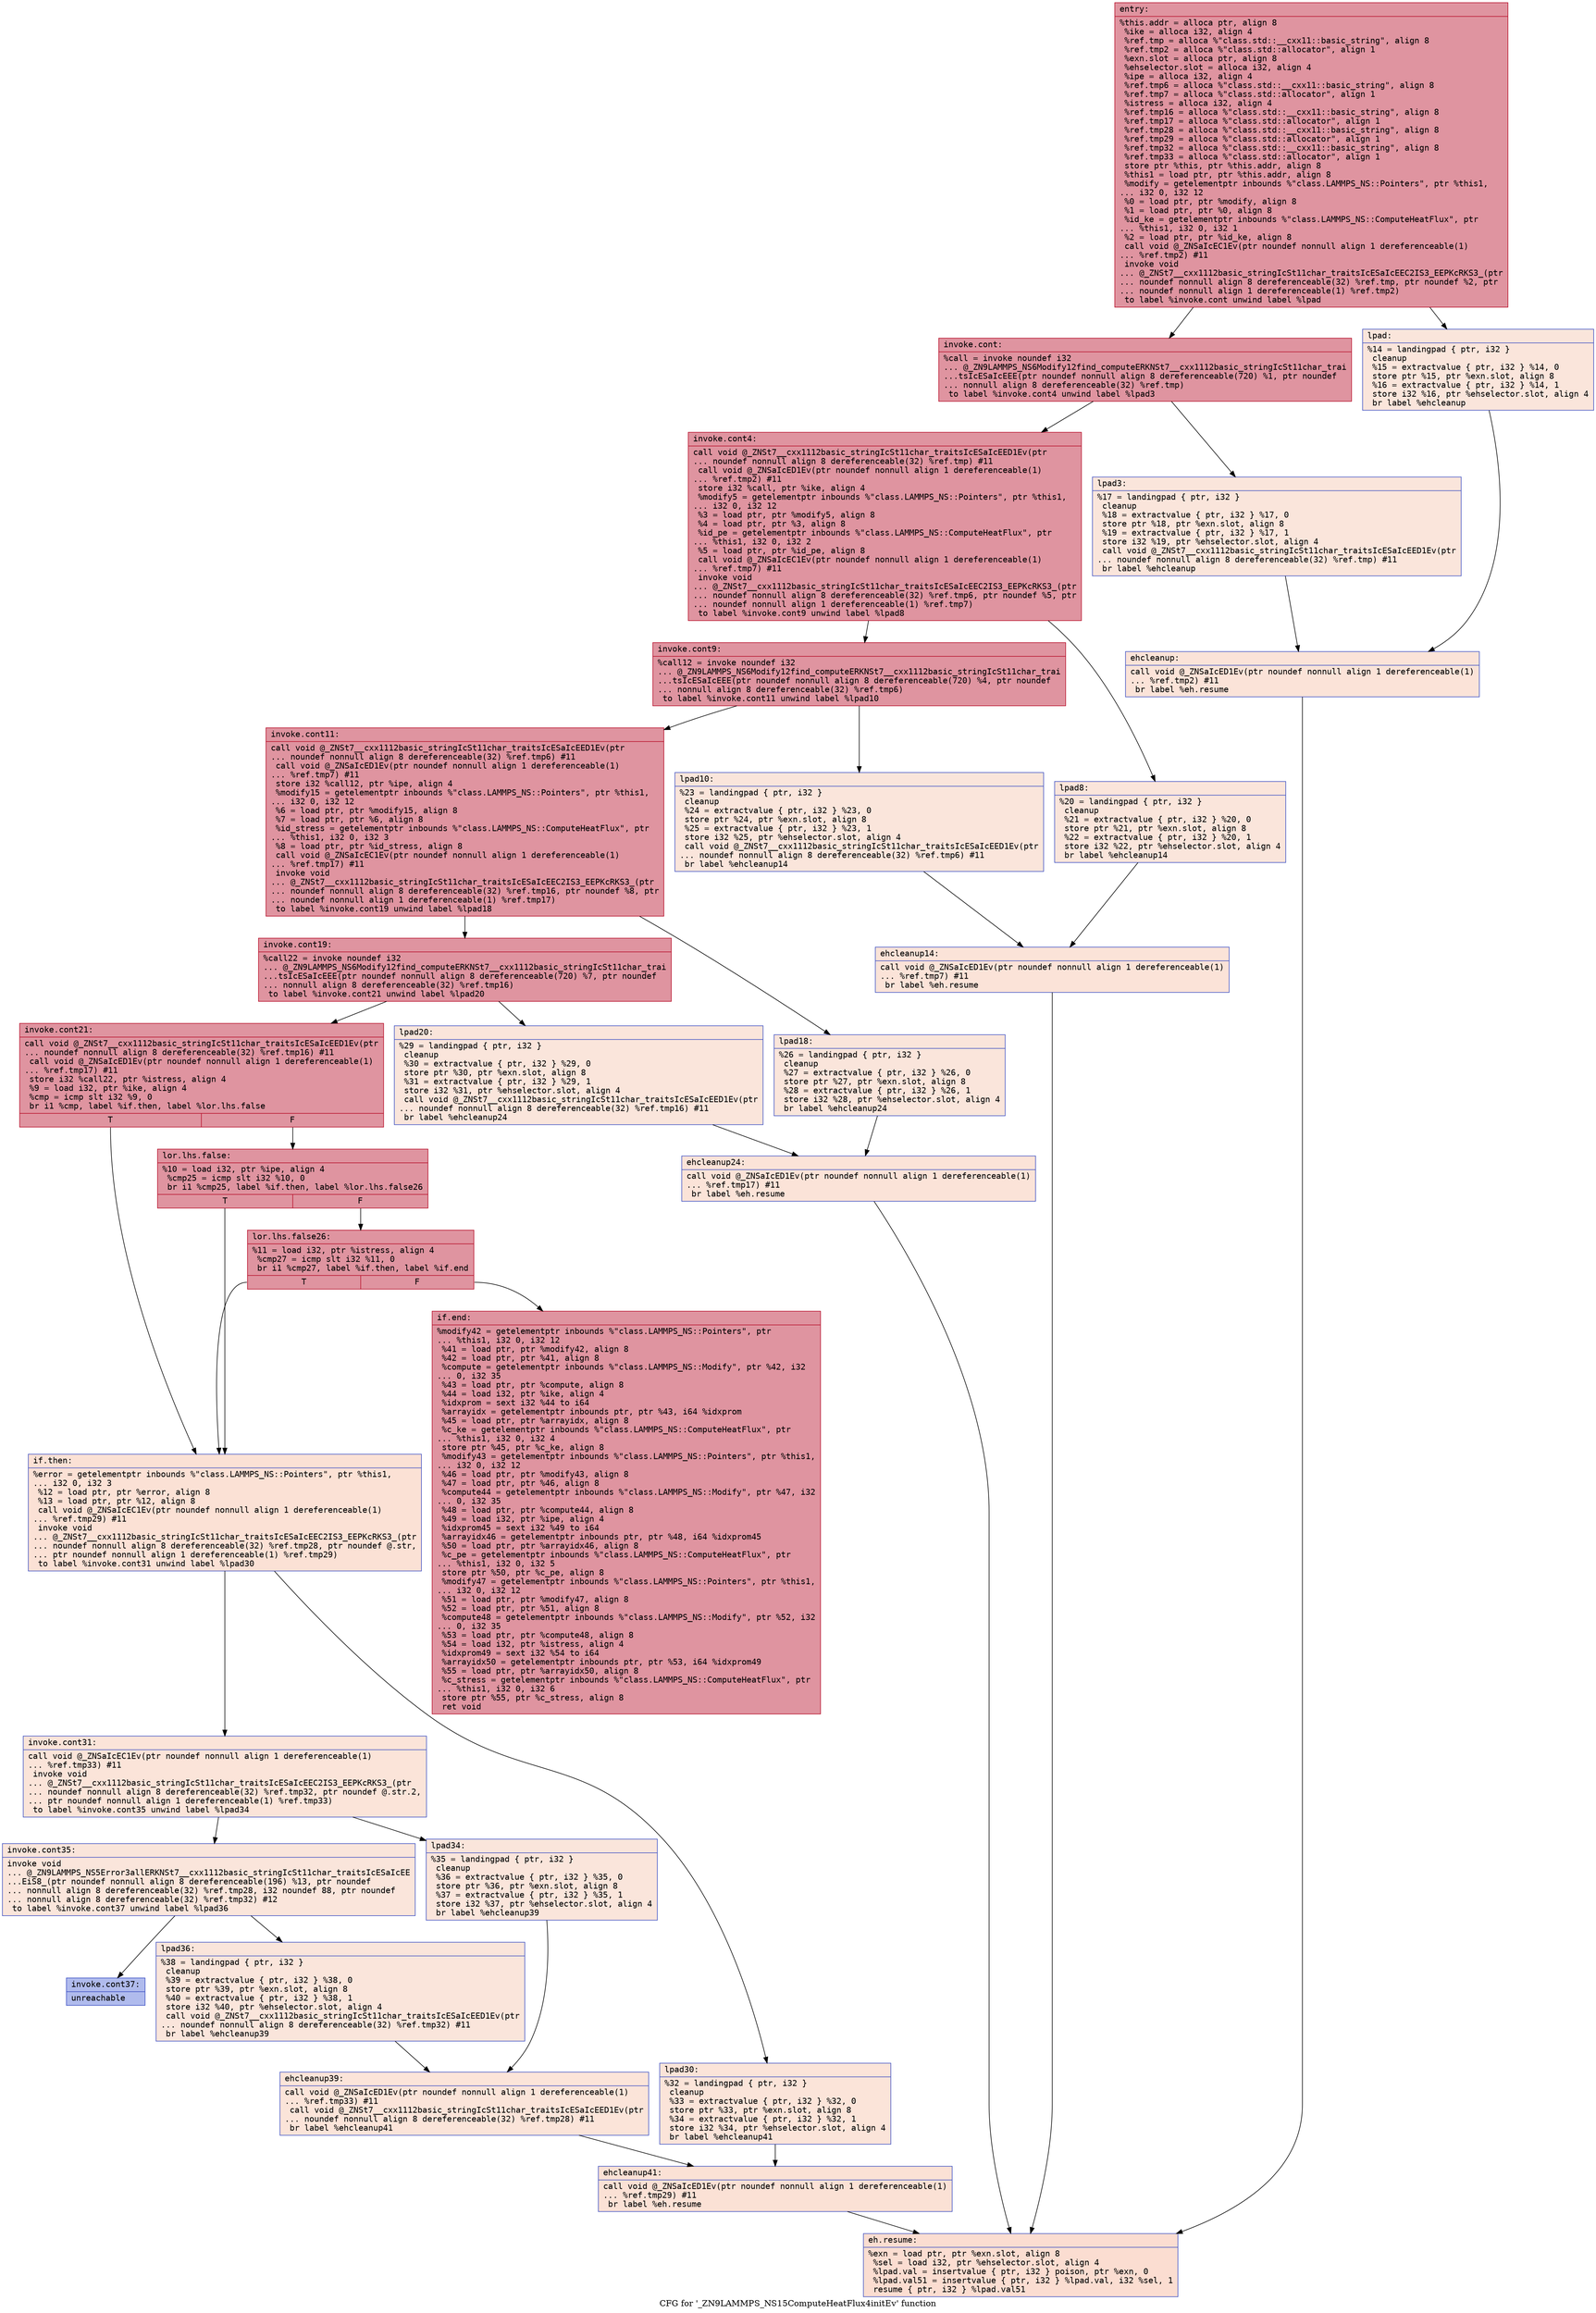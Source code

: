 digraph "CFG for '_ZN9LAMMPS_NS15ComputeHeatFlux4initEv' function" {
	label="CFG for '_ZN9LAMMPS_NS15ComputeHeatFlux4initEv' function";

	Node0x56263569e200 [shape=record,color="#b70d28ff", style=filled, fillcolor="#b70d2870" fontname="Courier",label="{entry:\l|  %this.addr = alloca ptr, align 8\l  %ike = alloca i32, align 4\l  %ref.tmp = alloca %\"class.std::__cxx11::basic_string\", align 8\l  %ref.tmp2 = alloca %\"class.std::allocator\", align 1\l  %exn.slot = alloca ptr, align 8\l  %ehselector.slot = alloca i32, align 4\l  %ipe = alloca i32, align 4\l  %ref.tmp6 = alloca %\"class.std::__cxx11::basic_string\", align 8\l  %ref.tmp7 = alloca %\"class.std::allocator\", align 1\l  %istress = alloca i32, align 4\l  %ref.tmp16 = alloca %\"class.std::__cxx11::basic_string\", align 8\l  %ref.tmp17 = alloca %\"class.std::allocator\", align 1\l  %ref.tmp28 = alloca %\"class.std::__cxx11::basic_string\", align 8\l  %ref.tmp29 = alloca %\"class.std::allocator\", align 1\l  %ref.tmp32 = alloca %\"class.std::__cxx11::basic_string\", align 8\l  %ref.tmp33 = alloca %\"class.std::allocator\", align 1\l  store ptr %this, ptr %this.addr, align 8\l  %this1 = load ptr, ptr %this.addr, align 8\l  %modify = getelementptr inbounds %\"class.LAMMPS_NS::Pointers\", ptr %this1,\l... i32 0, i32 12\l  %0 = load ptr, ptr %modify, align 8\l  %1 = load ptr, ptr %0, align 8\l  %id_ke = getelementptr inbounds %\"class.LAMMPS_NS::ComputeHeatFlux\", ptr\l... %this1, i32 0, i32 1\l  %2 = load ptr, ptr %id_ke, align 8\l  call void @_ZNSaIcEC1Ev(ptr noundef nonnull align 1 dereferenceable(1)\l... %ref.tmp2) #11\l  invoke void\l... @_ZNSt7__cxx1112basic_stringIcSt11char_traitsIcESaIcEEC2IS3_EEPKcRKS3_(ptr\l... noundef nonnull align 8 dereferenceable(32) %ref.tmp, ptr noundef %2, ptr\l... noundef nonnull align 1 dereferenceable(1) %ref.tmp2)\l          to label %invoke.cont unwind label %lpad\l}"];
	Node0x56263569e200 -> Node0x56263569f330[tooltip="entry -> invoke.cont\nProbability 100.00%" ];
	Node0x56263569e200 -> Node0x56263569f3b0[tooltip="entry -> lpad\nProbability 0.00%" ];
	Node0x56263569f330 [shape=record,color="#b70d28ff", style=filled, fillcolor="#b70d2870" fontname="Courier",label="{invoke.cont:\l|  %call = invoke noundef i32\l... @_ZN9LAMMPS_NS6Modify12find_computeERKNSt7__cxx1112basic_stringIcSt11char_trai\l...tsIcESaIcEEE(ptr noundef nonnull align 8 dereferenceable(720) %1, ptr noundef\l... nonnull align 8 dereferenceable(32) %ref.tmp)\l          to label %invoke.cont4 unwind label %lpad3\l}"];
	Node0x56263569f330 -> Node0x56263569f2e0[tooltip="invoke.cont -> invoke.cont4\nProbability 100.00%" ];
	Node0x56263569f330 -> Node0x56263569f650[tooltip="invoke.cont -> lpad3\nProbability 0.00%" ];
	Node0x56263569f2e0 [shape=record,color="#b70d28ff", style=filled, fillcolor="#b70d2870" fontname="Courier",label="{invoke.cont4:\l|  call void @_ZNSt7__cxx1112basic_stringIcSt11char_traitsIcESaIcEED1Ev(ptr\l... noundef nonnull align 8 dereferenceable(32) %ref.tmp) #11\l  call void @_ZNSaIcED1Ev(ptr noundef nonnull align 1 dereferenceable(1)\l... %ref.tmp2) #11\l  store i32 %call, ptr %ike, align 4\l  %modify5 = getelementptr inbounds %\"class.LAMMPS_NS::Pointers\", ptr %this1,\l... i32 0, i32 12\l  %3 = load ptr, ptr %modify5, align 8\l  %4 = load ptr, ptr %3, align 8\l  %id_pe = getelementptr inbounds %\"class.LAMMPS_NS::ComputeHeatFlux\", ptr\l... %this1, i32 0, i32 2\l  %5 = load ptr, ptr %id_pe, align 8\l  call void @_ZNSaIcEC1Ev(ptr noundef nonnull align 1 dereferenceable(1)\l... %ref.tmp7) #11\l  invoke void\l... @_ZNSt7__cxx1112basic_stringIcSt11char_traitsIcESaIcEEC2IS3_EEPKcRKS3_(ptr\l... noundef nonnull align 8 dereferenceable(32) %ref.tmp6, ptr noundef %5, ptr\l... noundef nonnull align 1 dereferenceable(1) %ref.tmp7)\l          to label %invoke.cont9 unwind label %lpad8\l}"];
	Node0x56263569f2e0 -> Node0x5626356a0170[tooltip="invoke.cont4 -> invoke.cont9\nProbability 100.00%" ];
	Node0x56263569f2e0 -> Node0x5626356a01f0[tooltip="invoke.cont4 -> lpad8\nProbability 0.00%" ];
	Node0x5626356a0170 [shape=record,color="#b70d28ff", style=filled, fillcolor="#b70d2870" fontname="Courier",label="{invoke.cont9:\l|  %call12 = invoke noundef i32\l... @_ZN9LAMMPS_NS6Modify12find_computeERKNSt7__cxx1112basic_stringIcSt11char_trai\l...tsIcESaIcEEE(ptr noundef nonnull align 8 dereferenceable(720) %4, ptr noundef\l... nonnull align 8 dereferenceable(32) %ref.tmp6)\l          to label %invoke.cont11 unwind label %lpad10\l}"];
	Node0x5626356a0170 -> Node0x5626356a0120[tooltip="invoke.cont9 -> invoke.cont11\nProbability 100.00%" ];
	Node0x5626356a0170 -> Node0x5626356a0420[tooltip="invoke.cont9 -> lpad10\nProbability 0.00%" ];
	Node0x5626356a0120 [shape=record,color="#b70d28ff", style=filled, fillcolor="#b70d2870" fontname="Courier",label="{invoke.cont11:\l|  call void @_ZNSt7__cxx1112basic_stringIcSt11char_traitsIcESaIcEED1Ev(ptr\l... noundef nonnull align 8 dereferenceable(32) %ref.tmp6) #11\l  call void @_ZNSaIcED1Ev(ptr noundef nonnull align 1 dereferenceable(1)\l... %ref.tmp7) #11\l  store i32 %call12, ptr %ipe, align 4\l  %modify15 = getelementptr inbounds %\"class.LAMMPS_NS::Pointers\", ptr %this1,\l... i32 0, i32 12\l  %6 = load ptr, ptr %modify15, align 8\l  %7 = load ptr, ptr %6, align 8\l  %id_stress = getelementptr inbounds %\"class.LAMMPS_NS::ComputeHeatFlux\", ptr\l... %this1, i32 0, i32 3\l  %8 = load ptr, ptr %id_stress, align 8\l  call void @_ZNSaIcEC1Ev(ptr noundef nonnull align 1 dereferenceable(1)\l... %ref.tmp17) #11\l  invoke void\l... @_ZNSt7__cxx1112basic_stringIcSt11char_traitsIcESaIcEEC2IS3_EEPKcRKS3_(ptr\l... noundef nonnull align 8 dereferenceable(32) %ref.tmp16, ptr noundef %8, ptr\l... noundef nonnull align 1 dereferenceable(1) %ref.tmp17)\l          to label %invoke.cont19 unwind label %lpad18\l}"];
	Node0x5626356a0120 -> Node0x5626356a0d60[tooltip="invoke.cont11 -> invoke.cont19\nProbability 100.00%" ];
	Node0x5626356a0120 -> Node0x5626356a0de0[tooltip="invoke.cont11 -> lpad18\nProbability 0.00%" ];
	Node0x5626356a0d60 [shape=record,color="#b70d28ff", style=filled, fillcolor="#b70d2870" fontname="Courier",label="{invoke.cont19:\l|  %call22 = invoke noundef i32\l... @_ZN9LAMMPS_NS6Modify12find_computeERKNSt7__cxx1112basic_stringIcSt11char_trai\l...tsIcESaIcEEE(ptr noundef nonnull align 8 dereferenceable(720) %7, ptr noundef\l... nonnull align 8 dereferenceable(32) %ref.tmp16)\l          to label %invoke.cont21 unwind label %lpad20\l}"];
	Node0x5626356a0d60 -> Node0x5626356a0d10[tooltip="invoke.cont19 -> invoke.cont21\nProbability 100.00%" ];
	Node0x5626356a0d60 -> Node0x5626356a1010[tooltip="invoke.cont19 -> lpad20\nProbability 0.00%" ];
	Node0x5626356a0d10 [shape=record,color="#b70d28ff", style=filled, fillcolor="#b70d2870" fontname="Courier",label="{invoke.cont21:\l|  call void @_ZNSt7__cxx1112basic_stringIcSt11char_traitsIcESaIcEED1Ev(ptr\l... noundef nonnull align 8 dereferenceable(32) %ref.tmp16) #11\l  call void @_ZNSaIcED1Ev(ptr noundef nonnull align 1 dereferenceable(1)\l... %ref.tmp17) #11\l  store i32 %call22, ptr %istress, align 4\l  %9 = load i32, ptr %ike, align 4\l  %cmp = icmp slt i32 %9, 0\l  br i1 %cmp, label %if.then, label %lor.lhs.false\l|{<s0>T|<s1>F}}"];
	Node0x5626356a0d10:s0 -> Node0x5626356a15a0[tooltip="invoke.cont21 -> if.then\nProbability 0.00%" ];
	Node0x5626356a0d10:s1 -> Node0x5626356a1610[tooltip="invoke.cont21 -> lor.lhs.false\nProbability 100.00%" ];
	Node0x5626356a1610 [shape=record,color="#b70d28ff", style=filled, fillcolor="#b70d2870" fontname="Courier",label="{lor.lhs.false:\l|  %10 = load i32, ptr %ipe, align 4\l  %cmp25 = icmp slt i32 %10, 0\l  br i1 %cmp25, label %if.then, label %lor.lhs.false26\l|{<s0>T|<s1>F}}"];
	Node0x5626356a1610:s0 -> Node0x5626356a15a0[tooltip="lor.lhs.false -> if.then\nProbability 0.00%" ];
	Node0x5626356a1610:s1 -> Node0x5626356a1870[tooltip="lor.lhs.false -> lor.lhs.false26\nProbability 100.00%" ];
	Node0x5626356a1870 [shape=record,color="#b70d28ff", style=filled, fillcolor="#b70d2870" fontname="Courier",label="{lor.lhs.false26:\l|  %11 = load i32, ptr %istress, align 4\l  %cmp27 = icmp slt i32 %11, 0\l  br i1 %cmp27, label %if.then, label %if.end\l|{<s0>T|<s1>F}}"];
	Node0x5626356a1870:s0 -> Node0x5626356a15a0[tooltip="lor.lhs.false26 -> if.then\nProbability 0.00%" ];
	Node0x5626356a1870:s1 -> Node0x5626356a1b00[tooltip="lor.lhs.false26 -> if.end\nProbability 100.00%" ];
	Node0x5626356a15a0 [shape=record,color="#3d50c3ff", style=filled, fillcolor="#f7bca170" fontname="Courier",label="{if.then:\l|  %error = getelementptr inbounds %\"class.LAMMPS_NS::Pointers\", ptr %this1,\l... i32 0, i32 3\l  %12 = load ptr, ptr %error, align 8\l  %13 = load ptr, ptr %12, align 8\l  call void @_ZNSaIcEC1Ev(ptr noundef nonnull align 1 dereferenceable(1)\l... %ref.tmp29) #11\l  invoke void\l... @_ZNSt7__cxx1112basic_stringIcSt11char_traitsIcESaIcEEC2IS3_EEPKcRKS3_(ptr\l... noundef nonnull align 8 dereferenceable(32) %ref.tmp28, ptr noundef @.str,\l... ptr noundef nonnull align 1 dereferenceable(1) %ref.tmp29)\l          to label %invoke.cont31 unwind label %lpad30\l}"];
	Node0x5626356a15a0 -> Node0x5626356a1f80[tooltip="if.then -> invoke.cont31\nProbability 50.00%" ];
	Node0x5626356a15a0 -> Node0x5626356a25f0[tooltip="if.then -> lpad30\nProbability 50.00%" ];
	Node0x5626356a1f80 [shape=record,color="#3d50c3ff", style=filled, fillcolor="#f5c1a970" fontname="Courier",label="{invoke.cont31:\l|  call void @_ZNSaIcEC1Ev(ptr noundef nonnull align 1 dereferenceable(1)\l... %ref.tmp33) #11\l  invoke void\l... @_ZNSt7__cxx1112basic_stringIcSt11char_traitsIcESaIcEEC2IS3_EEPKcRKS3_(ptr\l... noundef nonnull align 8 dereferenceable(32) %ref.tmp32, ptr noundef @.str.2,\l... ptr noundef nonnull align 1 dereferenceable(1) %ref.tmp33)\l          to label %invoke.cont35 unwind label %lpad34\l}"];
	Node0x5626356a1f80 -> Node0x5626356a2910[tooltip="invoke.cont31 -> invoke.cont35\nProbability 50.00%" ];
	Node0x5626356a1f80 -> Node0x5626356a2960[tooltip="invoke.cont31 -> lpad34\nProbability 50.00%" ];
	Node0x5626356a2910 [shape=record,color="#3d50c3ff", style=filled, fillcolor="#f4c5ad70" fontname="Courier",label="{invoke.cont35:\l|  invoke void\l... @_ZN9LAMMPS_NS5Error3allERKNSt7__cxx1112basic_stringIcSt11char_traitsIcESaIcEE\l...EiS8_(ptr noundef nonnull align 8 dereferenceable(196) %13, ptr noundef\l... nonnull align 8 dereferenceable(32) %ref.tmp28, i32 noundef 88, ptr noundef\l... nonnull align 8 dereferenceable(32) %ref.tmp32) #12\l          to label %invoke.cont37 unwind label %lpad36\l}"];
	Node0x5626356a2910 -> Node0x5626356a28c0[tooltip="invoke.cont35 -> invoke.cont37\nProbability 0.00%" ];
	Node0x5626356a2910 -> Node0x5626356a2c20[tooltip="invoke.cont35 -> lpad36\nProbability 100.00%" ];
	Node0x5626356a28c0 [shape=record,color="#3d50c3ff", style=filled, fillcolor="#4c66d670" fontname="Courier",label="{invoke.cont37:\l|  unreachable\l}"];
	Node0x56263569f3b0 [shape=record,color="#3d50c3ff", style=filled, fillcolor="#f4c5ad70" fontname="Courier",label="{lpad:\l|  %14 = landingpad \{ ptr, i32 \}\l          cleanup\l  %15 = extractvalue \{ ptr, i32 \} %14, 0\l  store ptr %15, ptr %exn.slot, align 8\l  %16 = extractvalue \{ ptr, i32 \} %14, 1\l  store i32 %16, ptr %ehselector.slot, align 4\l  br label %ehcleanup\l}"];
	Node0x56263569f3b0 -> Node0x5626356a31e0[tooltip="lpad -> ehcleanup\nProbability 100.00%" ];
	Node0x56263569f650 [shape=record,color="#3d50c3ff", style=filled, fillcolor="#f4c5ad70" fontname="Courier",label="{lpad3:\l|  %17 = landingpad \{ ptr, i32 \}\l          cleanup\l  %18 = extractvalue \{ ptr, i32 \} %17, 0\l  store ptr %18, ptr %exn.slot, align 8\l  %19 = extractvalue \{ ptr, i32 \} %17, 1\l  store i32 %19, ptr %ehselector.slot, align 4\l  call void @_ZNSt7__cxx1112basic_stringIcSt11char_traitsIcESaIcEED1Ev(ptr\l... noundef nonnull align 8 dereferenceable(32) %ref.tmp) #11\l  br label %ehcleanup\l}"];
	Node0x56263569f650 -> Node0x5626356a31e0[tooltip="lpad3 -> ehcleanup\nProbability 100.00%" ];
	Node0x5626356a31e0 [shape=record,color="#3d50c3ff", style=filled, fillcolor="#f6bfa670" fontname="Courier",label="{ehcleanup:\l|  call void @_ZNSaIcED1Ev(ptr noundef nonnull align 1 dereferenceable(1)\l... %ref.tmp2) #11\l  br label %eh.resume\l}"];
	Node0x5626356a31e0 -> Node0x5626356a3700[tooltip="ehcleanup -> eh.resume\nProbability 100.00%" ];
	Node0x5626356a01f0 [shape=record,color="#3d50c3ff", style=filled, fillcolor="#f4c5ad70" fontname="Courier",label="{lpad8:\l|  %20 = landingpad \{ ptr, i32 \}\l          cleanup\l  %21 = extractvalue \{ ptr, i32 \} %20, 0\l  store ptr %21, ptr %exn.slot, align 8\l  %22 = extractvalue \{ ptr, i32 \} %20, 1\l  store i32 %22, ptr %ehselector.slot, align 4\l  br label %ehcleanup14\l}"];
	Node0x5626356a01f0 -> Node0x5626356a3a50[tooltip="lpad8 -> ehcleanup14\nProbability 100.00%" ];
	Node0x5626356a0420 [shape=record,color="#3d50c3ff", style=filled, fillcolor="#f4c5ad70" fontname="Courier",label="{lpad10:\l|  %23 = landingpad \{ ptr, i32 \}\l          cleanup\l  %24 = extractvalue \{ ptr, i32 \} %23, 0\l  store ptr %24, ptr %exn.slot, align 8\l  %25 = extractvalue \{ ptr, i32 \} %23, 1\l  store i32 %25, ptr %ehselector.slot, align 4\l  call void @_ZNSt7__cxx1112basic_stringIcSt11char_traitsIcESaIcEED1Ev(ptr\l... noundef nonnull align 8 dereferenceable(32) %ref.tmp6) #11\l  br label %ehcleanup14\l}"];
	Node0x5626356a0420 -> Node0x5626356a3a50[tooltip="lpad10 -> ehcleanup14\nProbability 100.00%" ];
	Node0x5626356a3a50 [shape=record,color="#3d50c3ff", style=filled, fillcolor="#f6bfa670" fontname="Courier",label="{ehcleanup14:\l|  call void @_ZNSaIcED1Ev(ptr noundef nonnull align 1 dereferenceable(1)\l... %ref.tmp7) #11\l  br label %eh.resume\l}"];
	Node0x5626356a3a50 -> Node0x5626356a3700[tooltip="ehcleanup14 -> eh.resume\nProbability 100.00%" ];
	Node0x5626356a0de0 [shape=record,color="#3d50c3ff", style=filled, fillcolor="#f4c5ad70" fontname="Courier",label="{lpad18:\l|  %26 = landingpad \{ ptr, i32 \}\l          cleanup\l  %27 = extractvalue \{ ptr, i32 \} %26, 0\l  store ptr %27, ptr %exn.slot, align 8\l  %28 = extractvalue \{ ptr, i32 \} %26, 1\l  store i32 %28, ptr %ehselector.slot, align 4\l  br label %ehcleanup24\l}"];
	Node0x5626356a0de0 -> Node0x5626356a4340[tooltip="lpad18 -> ehcleanup24\nProbability 100.00%" ];
	Node0x5626356a1010 [shape=record,color="#3d50c3ff", style=filled, fillcolor="#f4c5ad70" fontname="Courier",label="{lpad20:\l|  %29 = landingpad \{ ptr, i32 \}\l          cleanup\l  %30 = extractvalue \{ ptr, i32 \} %29, 0\l  store ptr %30, ptr %exn.slot, align 8\l  %31 = extractvalue \{ ptr, i32 \} %29, 1\l  store i32 %31, ptr %ehselector.slot, align 4\l  call void @_ZNSt7__cxx1112basic_stringIcSt11char_traitsIcESaIcEED1Ev(ptr\l... noundef nonnull align 8 dereferenceable(32) %ref.tmp16) #11\l  br label %ehcleanup24\l}"];
	Node0x5626356a1010 -> Node0x5626356a4340[tooltip="lpad20 -> ehcleanup24\nProbability 100.00%" ];
	Node0x5626356a4340 [shape=record,color="#3d50c3ff", style=filled, fillcolor="#f6bfa670" fontname="Courier",label="{ehcleanup24:\l|  call void @_ZNSaIcED1Ev(ptr noundef nonnull align 1 dereferenceable(1)\l... %ref.tmp17) #11\l  br label %eh.resume\l}"];
	Node0x5626356a4340 -> Node0x5626356a3700[tooltip="ehcleanup24 -> eh.resume\nProbability 100.00%" ];
	Node0x5626356a25f0 [shape=record,color="#3d50c3ff", style=filled, fillcolor="#f5c1a970" fontname="Courier",label="{lpad30:\l|  %32 = landingpad \{ ptr, i32 \}\l          cleanup\l  %33 = extractvalue \{ ptr, i32 \} %32, 0\l  store ptr %33, ptr %exn.slot, align 8\l  %34 = extractvalue \{ ptr, i32 \} %32, 1\l  store i32 %34, ptr %ehselector.slot, align 4\l  br label %ehcleanup41\l}"];
	Node0x5626356a25f0 -> Node0x5626356a4c30[tooltip="lpad30 -> ehcleanup41\nProbability 100.00%" ];
	Node0x5626356a2960 [shape=record,color="#3d50c3ff", style=filled, fillcolor="#f4c5ad70" fontname="Courier",label="{lpad34:\l|  %35 = landingpad \{ ptr, i32 \}\l          cleanup\l  %36 = extractvalue \{ ptr, i32 \} %35, 0\l  store ptr %36, ptr %exn.slot, align 8\l  %37 = extractvalue \{ ptr, i32 \} %35, 1\l  store i32 %37, ptr %ehselector.slot, align 4\l  br label %ehcleanup39\l}"];
	Node0x5626356a2960 -> Node0x5626356a4fa0[tooltip="lpad34 -> ehcleanup39\nProbability 100.00%" ];
	Node0x5626356a2c20 [shape=record,color="#3d50c3ff", style=filled, fillcolor="#f4c5ad70" fontname="Courier",label="{lpad36:\l|  %38 = landingpad \{ ptr, i32 \}\l          cleanup\l  %39 = extractvalue \{ ptr, i32 \} %38, 0\l  store ptr %39, ptr %exn.slot, align 8\l  %40 = extractvalue \{ ptr, i32 \} %38, 1\l  store i32 %40, ptr %ehselector.slot, align 4\l  call void @_ZNSt7__cxx1112basic_stringIcSt11char_traitsIcESaIcEED1Ev(ptr\l... noundef nonnull align 8 dereferenceable(32) %ref.tmp32) #11\l  br label %ehcleanup39\l}"];
	Node0x5626356a2c20 -> Node0x5626356a4fa0[tooltip="lpad36 -> ehcleanup39\nProbability 100.00%" ];
	Node0x5626356a4fa0 [shape=record,color="#3d50c3ff", style=filled, fillcolor="#f5c1a970" fontname="Courier",label="{ehcleanup39:\l|  call void @_ZNSaIcED1Ev(ptr noundef nonnull align 1 dereferenceable(1)\l... %ref.tmp33) #11\l  call void @_ZNSt7__cxx1112basic_stringIcSt11char_traitsIcESaIcEED1Ev(ptr\l... noundef nonnull align 8 dereferenceable(32) %ref.tmp28) #11\l  br label %ehcleanup41\l}"];
	Node0x5626356a4fa0 -> Node0x5626356a4c30[tooltip="ehcleanup39 -> ehcleanup41\nProbability 100.00%" ];
	Node0x5626356a4c30 [shape=record,color="#3d50c3ff", style=filled, fillcolor="#f7bca170" fontname="Courier",label="{ehcleanup41:\l|  call void @_ZNSaIcED1Ev(ptr noundef nonnull align 1 dereferenceable(1)\l... %ref.tmp29) #11\l  br label %eh.resume\l}"];
	Node0x5626356a4c30 -> Node0x5626356a3700[tooltip="ehcleanup41 -> eh.resume\nProbability 100.00%" ];
	Node0x5626356a1b00 [shape=record,color="#b70d28ff", style=filled, fillcolor="#b70d2870" fontname="Courier",label="{if.end:\l|  %modify42 = getelementptr inbounds %\"class.LAMMPS_NS::Pointers\", ptr\l... %this1, i32 0, i32 12\l  %41 = load ptr, ptr %modify42, align 8\l  %42 = load ptr, ptr %41, align 8\l  %compute = getelementptr inbounds %\"class.LAMMPS_NS::Modify\", ptr %42, i32\l... 0, i32 35\l  %43 = load ptr, ptr %compute, align 8\l  %44 = load i32, ptr %ike, align 4\l  %idxprom = sext i32 %44 to i64\l  %arrayidx = getelementptr inbounds ptr, ptr %43, i64 %idxprom\l  %45 = load ptr, ptr %arrayidx, align 8\l  %c_ke = getelementptr inbounds %\"class.LAMMPS_NS::ComputeHeatFlux\", ptr\l... %this1, i32 0, i32 4\l  store ptr %45, ptr %c_ke, align 8\l  %modify43 = getelementptr inbounds %\"class.LAMMPS_NS::Pointers\", ptr %this1,\l... i32 0, i32 12\l  %46 = load ptr, ptr %modify43, align 8\l  %47 = load ptr, ptr %46, align 8\l  %compute44 = getelementptr inbounds %\"class.LAMMPS_NS::Modify\", ptr %47, i32\l... 0, i32 35\l  %48 = load ptr, ptr %compute44, align 8\l  %49 = load i32, ptr %ipe, align 4\l  %idxprom45 = sext i32 %49 to i64\l  %arrayidx46 = getelementptr inbounds ptr, ptr %48, i64 %idxprom45\l  %50 = load ptr, ptr %arrayidx46, align 8\l  %c_pe = getelementptr inbounds %\"class.LAMMPS_NS::ComputeHeatFlux\", ptr\l... %this1, i32 0, i32 5\l  store ptr %50, ptr %c_pe, align 8\l  %modify47 = getelementptr inbounds %\"class.LAMMPS_NS::Pointers\", ptr %this1,\l... i32 0, i32 12\l  %51 = load ptr, ptr %modify47, align 8\l  %52 = load ptr, ptr %51, align 8\l  %compute48 = getelementptr inbounds %\"class.LAMMPS_NS::Modify\", ptr %52, i32\l... 0, i32 35\l  %53 = load ptr, ptr %compute48, align 8\l  %54 = load i32, ptr %istress, align 4\l  %idxprom49 = sext i32 %54 to i64\l  %arrayidx50 = getelementptr inbounds ptr, ptr %53, i64 %idxprom49\l  %55 = load ptr, ptr %arrayidx50, align 8\l  %c_stress = getelementptr inbounds %\"class.LAMMPS_NS::ComputeHeatFlux\", ptr\l... %this1, i32 0, i32 6\l  store ptr %55, ptr %c_stress, align 8\l  ret void\l}"];
	Node0x5626356a3700 [shape=record,color="#3d50c3ff", style=filled, fillcolor="#f7b39670" fontname="Courier",label="{eh.resume:\l|  %exn = load ptr, ptr %exn.slot, align 8\l  %sel = load i32, ptr %ehselector.slot, align 4\l  %lpad.val = insertvalue \{ ptr, i32 \} poison, ptr %exn, 0\l  %lpad.val51 = insertvalue \{ ptr, i32 \} %lpad.val, i32 %sel, 1\l  resume \{ ptr, i32 \} %lpad.val51\l}"];
}
